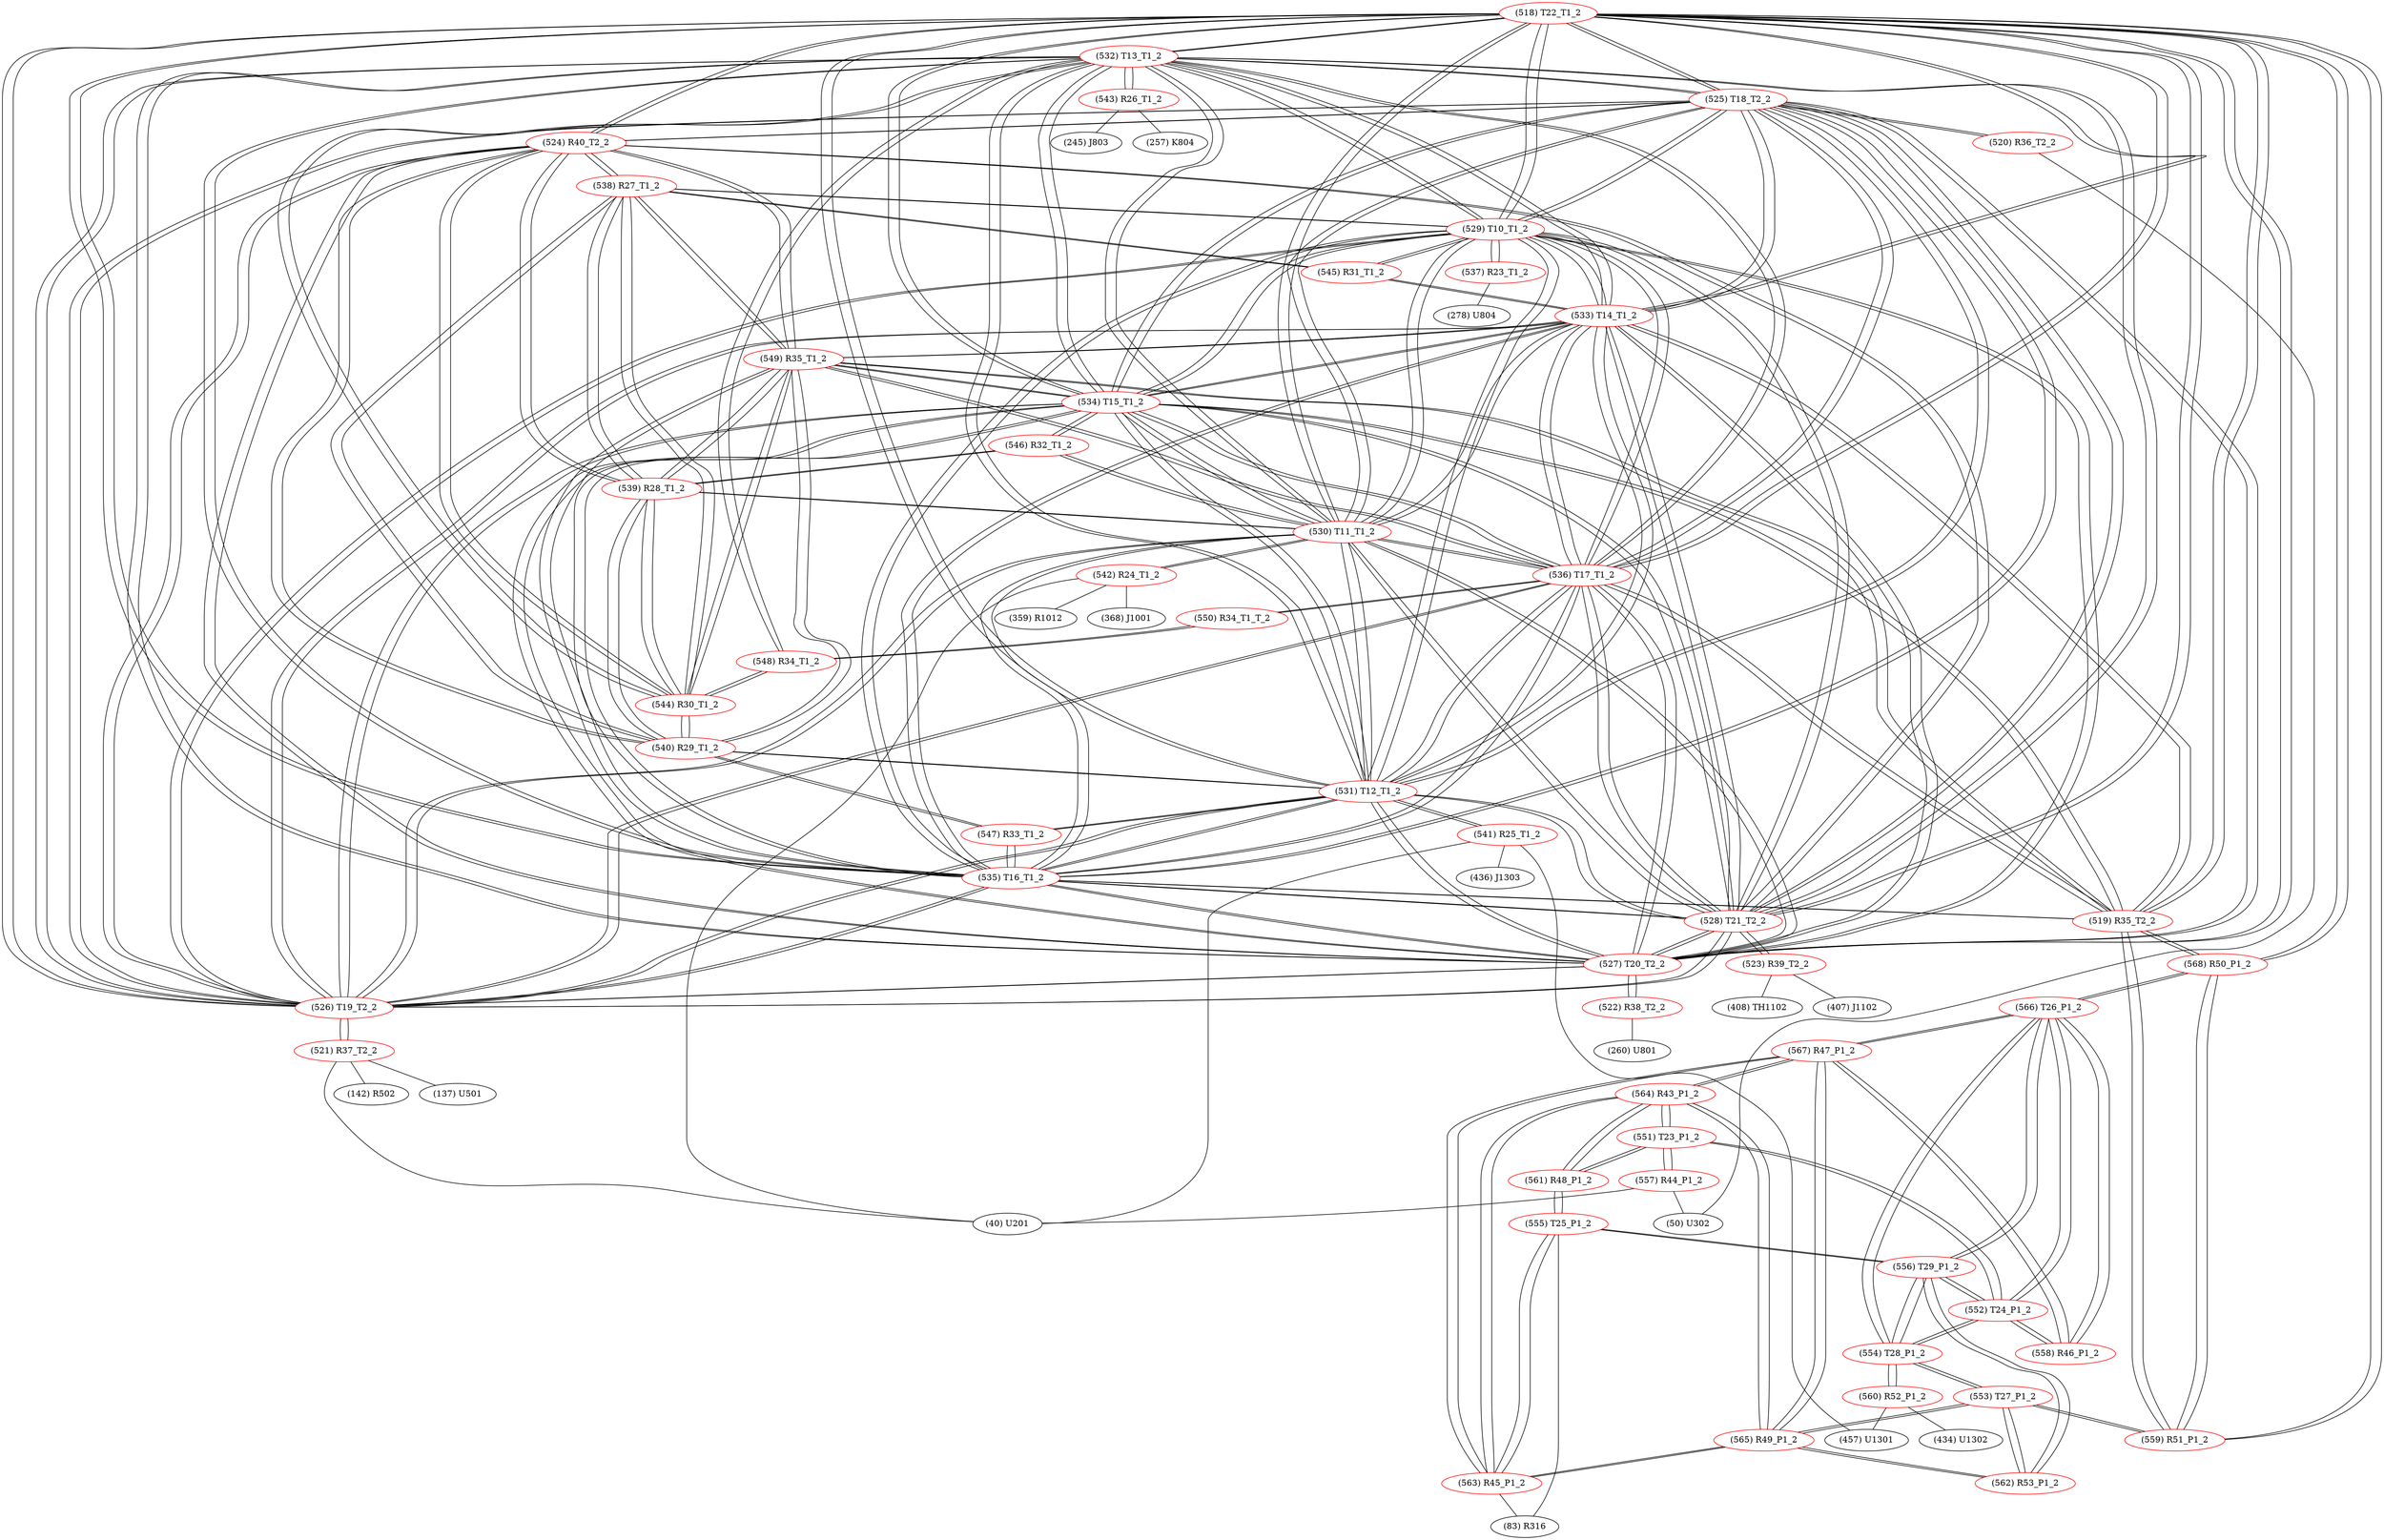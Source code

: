 graph {
	518 [label="(518) T22_T1_2" color=red]
	532 [label="(532) T13_T1_2"]
	525 [label="(525) T18_T2_2"]
	526 [label="(526) T19_T2_2"]
	531 [label="(531) T12_T1_2"]
	534 [label="(534) T15_T1_2"]
	533 [label="(533) T14_T1_2"]
	527 [label="(527) T20_T2_2"]
	528 [label="(528) T21_T2_2"]
	530 [label="(530) T11_T1_2"]
	529 [label="(529) T10_T1_2"]
	535 [label="(535) T16_T1_2"]
	536 [label="(536) T17_T1_2"]
	524 [label="(524) R40_T2_2"]
	559 [label="(559) R51_P1_2"]
	568 [label="(568) R50_P1_2"]
	519 [label="(519) R35_T2_2"]
	519 [label="(519) R35_T2_2" color=red]
	534 [label="(534) T15_T1_2"]
	535 [label="(535) T16_T1_2"]
	533 [label="(533) T14_T1_2"]
	536 [label="(536) T17_T1_2"]
	549 [label="(549) R35_T1_2"]
	559 [label="(559) R51_P1_2"]
	568 [label="(568) R50_P1_2"]
	518 [label="(518) T22_T1_2"]
	520 [label="(520) R36_T2_2" color=red]
	50 [label="(50) U302"]
	525 [label="(525) T18_T2_2"]
	521 [label="(521) R37_T2_2" color=red]
	40 [label="(40) U201"]
	142 [label="(142) R502"]
	137 [label="(137) U501"]
	526 [label="(526) T19_T2_2"]
	522 [label="(522) R38_T2_2" color=red]
	260 [label="(260) U801"]
	527 [label="(527) T20_T2_2"]
	523 [label="(523) R39_T2_2" color=red]
	408 [label="(408) TH1102"]
	407 [label="(407) J1102"]
	528 [label="(528) T21_T2_2"]
	524 [label="(524) R40_T2_2" color=red]
	526 [label="(526) T19_T2_2"]
	527 [label="(527) T20_T2_2"]
	528 [label="(528) T21_T2_2"]
	518 [label="(518) T22_T1_2"]
	525 [label="(525) T18_T2_2"]
	540 [label="(540) R29_T1_2"]
	539 [label="(539) R28_T1_2"]
	544 [label="(544) R30_T1_2"]
	538 [label="(538) R27_T1_2"]
	549 [label="(549) R35_T1_2"]
	525 [label="(525) T18_T2_2" color=red]
	532 [label="(532) T13_T1_2"]
	526 [label="(526) T19_T2_2"]
	531 [label="(531) T12_T1_2"]
	534 [label="(534) T15_T1_2"]
	533 [label="(533) T14_T1_2"]
	527 [label="(527) T20_T2_2"]
	528 [label="(528) T21_T2_2"]
	530 [label="(530) T11_T1_2"]
	529 [label="(529) T10_T1_2"]
	518 [label="(518) T22_T1_2"]
	535 [label="(535) T16_T1_2"]
	536 [label="(536) T17_T1_2"]
	524 [label="(524) R40_T2_2"]
	520 [label="(520) R36_T2_2"]
	526 [label="(526) T19_T2_2" color=red]
	532 [label="(532) T13_T1_2"]
	525 [label="(525) T18_T2_2"]
	531 [label="(531) T12_T1_2"]
	534 [label="(534) T15_T1_2"]
	533 [label="(533) T14_T1_2"]
	527 [label="(527) T20_T2_2"]
	528 [label="(528) T21_T2_2"]
	530 [label="(530) T11_T1_2"]
	529 [label="(529) T10_T1_2"]
	518 [label="(518) T22_T1_2"]
	535 [label="(535) T16_T1_2"]
	536 [label="(536) T17_T1_2"]
	524 [label="(524) R40_T2_2"]
	521 [label="(521) R37_T2_2"]
	527 [label="(527) T20_T2_2" color=red]
	532 [label="(532) T13_T1_2"]
	525 [label="(525) T18_T2_2"]
	526 [label="(526) T19_T2_2"]
	531 [label="(531) T12_T1_2"]
	534 [label="(534) T15_T1_2"]
	533 [label="(533) T14_T1_2"]
	528 [label="(528) T21_T2_2"]
	530 [label="(530) T11_T1_2"]
	529 [label="(529) T10_T1_2"]
	518 [label="(518) T22_T1_2"]
	535 [label="(535) T16_T1_2"]
	536 [label="(536) T17_T1_2"]
	524 [label="(524) R40_T2_2"]
	522 [label="(522) R38_T2_2"]
	528 [label="(528) T21_T2_2" color=red]
	532 [label="(532) T13_T1_2"]
	525 [label="(525) T18_T2_2"]
	526 [label="(526) T19_T2_2"]
	531 [label="(531) T12_T1_2"]
	534 [label="(534) T15_T1_2"]
	533 [label="(533) T14_T1_2"]
	527 [label="(527) T20_T2_2"]
	530 [label="(530) T11_T1_2"]
	529 [label="(529) T10_T1_2"]
	518 [label="(518) T22_T1_2"]
	535 [label="(535) T16_T1_2"]
	536 [label="(536) T17_T1_2"]
	524 [label="(524) R40_T2_2"]
	523 [label="(523) R39_T2_2"]
	529 [label="(529) T10_T1_2" color=red]
	532 [label="(532) T13_T1_2"]
	525 [label="(525) T18_T2_2"]
	526 [label="(526) T19_T2_2"]
	531 [label="(531) T12_T1_2"]
	534 [label="(534) T15_T1_2"]
	533 [label="(533) T14_T1_2"]
	527 [label="(527) T20_T2_2"]
	528 [label="(528) T21_T2_2"]
	530 [label="(530) T11_T1_2"]
	518 [label="(518) T22_T1_2"]
	535 [label="(535) T16_T1_2"]
	536 [label="(536) T17_T1_2"]
	537 [label="(537) R23_T1_2"]
	538 [label="(538) R27_T1_2"]
	545 [label="(545) R31_T1_2"]
	530 [label="(530) T11_T1_2" color=red]
	532 [label="(532) T13_T1_2"]
	525 [label="(525) T18_T2_2"]
	526 [label="(526) T19_T2_2"]
	531 [label="(531) T12_T1_2"]
	534 [label="(534) T15_T1_2"]
	533 [label="(533) T14_T1_2"]
	527 [label="(527) T20_T2_2"]
	528 [label="(528) T21_T2_2"]
	529 [label="(529) T10_T1_2"]
	518 [label="(518) T22_T1_2"]
	535 [label="(535) T16_T1_2"]
	536 [label="(536) T17_T1_2"]
	542 [label="(542) R24_T1_2"]
	546 [label="(546) R32_T1_2"]
	539 [label="(539) R28_T1_2"]
	531 [label="(531) T12_T1_2" color=red]
	532 [label="(532) T13_T1_2"]
	525 [label="(525) T18_T2_2"]
	526 [label="(526) T19_T2_2"]
	534 [label="(534) T15_T1_2"]
	533 [label="(533) T14_T1_2"]
	527 [label="(527) T20_T2_2"]
	528 [label="(528) T21_T2_2"]
	530 [label="(530) T11_T1_2"]
	529 [label="(529) T10_T1_2"]
	518 [label="(518) T22_T1_2"]
	535 [label="(535) T16_T1_2"]
	536 [label="(536) T17_T1_2"]
	547 [label="(547) R33_T1_2"]
	540 [label="(540) R29_T1_2"]
	541 [label="(541) R25_T1_2"]
	532 [label="(532) T13_T1_2" color=red]
	525 [label="(525) T18_T2_2"]
	526 [label="(526) T19_T2_2"]
	531 [label="(531) T12_T1_2"]
	534 [label="(534) T15_T1_2"]
	533 [label="(533) T14_T1_2"]
	527 [label="(527) T20_T2_2"]
	528 [label="(528) T21_T2_2"]
	530 [label="(530) T11_T1_2"]
	529 [label="(529) T10_T1_2"]
	518 [label="(518) T22_T1_2"]
	535 [label="(535) T16_T1_2"]
	536 [label="(536) T17_T1_2"]
	544 [label="(544) R30_T1_2"]
	548 [label="(548) R34_T1_2"]
	543 [label="(543) R26_T1_2"]
	533 [label="(533) T14_T1_2" color=red]
	532 [label="(532) T13_T1_2"]
	525 [label="(525) T18_T2_2"]
	526 [label="(526) T19_T2_2"]
	531 [label="(531) T12_T1_2"]
	534 [label="(534) T15_T1_2"]
	527 [label="(527) T20_T2_2"]
	528 [label="(528) T21_T2_2"]
	530 [label="(530) T11_T1_2"]
	529 [label="(529) T10_T1_2"]
	518 [label="(518) T22_T1_2"]
	535 [label="(535) T16_T1_2"]
	536 [label="(536) T17_T1_2"]
	519 [label="(519) R35_T2_2"]
	549 [label="(549) R35_T1_2"]
	545 [label="(545) R31_T1_2"]
	534 [label="(534) T15_T1_2" color=red]
	532 [label="(532) T13_T1_2"]
	525 [label="(525) T18_T2_2"]
	526 [label="(526) T19_T2_2"]
	531 [label="(531) T12_T1_2"]
	533 [label="(533) T14_T1_2"]
	527 [label="(527) T20_T2_2"]
	528 [label="(528) T21_T2_2"]
	530 [label="(530) T11_T1_2"]
	529 [label="(529) T10_T1_2"]
	518 [label="(518) T22_T1_2"]
	535 [label="(535) T16_T1_2"]
	536 [label="(536) T17_T1_2"]
	519 [label="(519) R35_T2_2"]
	549 [label="(549) R35_T1_2"]
	546 [label="(546) R32_T1_2"]
	535 [label="(535) T16_T1_2" color=red]
	532 [label="(532) T13_T1_2"]
	525 [label="(525) T18_T2_2"]
	526 [label="(526) T19_T2_2"]
	531 [label="(531) T12_T1_2"]
	534 [label="(534) T15_T1_2"]
	533 [label="(533) T14_T1_2"]
	527 [label="(527) T20_T2_2"]
	528 [label="(528) T21_T2_2"]
	530 [label="(530) T11_T1_2"]
	529 [label="(529) T10_T1_2"]
	518 [label="(518) T22_T1_2"]
	536 [label="(536) T17_T1_2"]
	519 [label="(519) R35_T2_2"]
	549 [label="(549) R35_T1_2"]
	547 [label="(547) R33_T1_2"]
	536 [label="(536) T17_T1_2" color=red]
	532 [label="(532) T13_T1_2"]
	525 [label="(525) T18_T2_2"]
	526 [label="(526) T19_T2_2"]
	531 [label="(531) T12_T1_2"]
	534 [label="(534) T15_T1_2"]
	533 [label="(533) T14_T1_2"]
	527 [label="(527) T20_T2_2"]
	528 [label="(528) T21_T2_2"]
	530 [label="(530) T11_T1_2"]
	529 [label="(529) T10_T1_2"]
	518 [label="(518) T22_T1_2"]
	535 [label="(535) T16_T1_2"]
	519 [label="(519) R35_T2_2"]
	549 [label="(549) R35_T1_2"]
	550 [label="(550) R34_T1_T_2"]
	537 [label="(537) R23_T1_2" color=red]
	278 [label="(278) U804"]
	529 [label="(529) T10_T1_2"]
	538 [label="(538) R27_T1_2" color=red]
	524 [label="(524) R40_T2_2"]
	540 [label="(540) R29_T1_2"]
	539 [label="(539) R28_T1_2"]
	544 [label="(544) R30_T1_2"]
	549 [label="(549) R35_T1_2"]
	529 [label="(529) T10_T1_2"]
	545 [label="(545) R31_T1_2"]
	539 [label="(539) R28_T1_2" color=red]
	524 [label="(524) R40_T2_2"]
	540 [label="(540) R29_T1_2"]
	544 [label="(544) R30_T1_2"]
	538 [label="(538) R27_T1_2"]
	549 [label="(549) R35_T1_2"]
	546 [label="(546) R32_T1_2"]
	530 [label="(530) T11_T1_2"]
	540 [label="(540) R29_T1_2" color=red]
	524 [label="(524) R40_T2_2"]
	539 [label="(539) R28_T1_2"]
	544 [label="(544) R30_T1_2"]
	538 [label="(538) R27_T1_2"]
	549 [label="(549) R35_T1_2"]
	547 [label="(547) R33_T1_2"]
	531 [label="(531) T12_T1_2"]
	541 [label="(541) R25_T1_2" color=red]
	457 [label="(457) U1301"]
	40 [label="(40) U201"]
	436 [label="(436) J1303"]
	531 [label="(531) T12_T1_2"]
	542 [label="(542) R24_T1_2" color=red]
	368 [label="(368) J1001"]
	359 [label="(359) R1012"]
	40 [label="(40) U201"]
	530 [label="(530) T11_T1_2"]
	543 [label="(543) R26_T1_2" color=red]
	245 [label="(245) J803"]
	257 [label="(257) K804"]
	532 [label="(532) T13_T1_2"]
	544 [label="(544) R30_T1_2" color=red]
	524 [label="(524) R40_T2_2"]
	540 [label="(540) R29_T1_2"]
	539 [label="(539) R28_T1_2"]
	538 [label="(538) R27_T1_2"]
	549 [label="(549) R35_T1_2"]
	548 [label="(548) R34_T1_2"]
	532 [label="(532) T13_T1_2"]
	545 [label="(545) R31_T1_2" color=red]
	538 [label="(538) R27_T1_2"]
	529 [label="(529) T10_T1_2"]
	533 [label="(533) T14_T1_2"]
	546 [label="(546) R32_T1_2" color=red]
	534 [label="(534) T15_T1_2"]
	530 [label="(530) T11_T1_2"]
	539 [label="(539) R28_T1_2"]
	547 [label="(547) R33_T1_2" color=red]
	535 [label="(535) T16_T1_2"]
	531 [label="(531) T12_T1_2"]
	540 [label="(540) R29_T1_2"]
	548 [label="(548) R34_T1_2" color=red]
	544 [label="(544) R30_T1_2"]
	532 [label="(532) T13_T1_2"]
	550 [label="(550) R34_T1_T_2"]
	549 [label="(549) R35_T1_2" color=red]
	534 [label="(534) T15_T1_2"]
	535 [label="(535) T16_T1_2"]
	533 [label="(533) T14_T1_2"]
	536 [label="(536) T17_T1_2"]
	519 [label="(519) R35_T2_2"]
	524 [label="(524) R40_T2_2"]
	540 [label="(540) R29_T1_2"]
	539 [label="(539) R28_T1_2"]
	544 [label="(544) R30_T1_2"]
	538 [label="(538) R27_T1_2"]
	550 [label="(550) R34_T1_T_2" color=red]
	536 [label="(536) T17_T1_2"]
	548 [label="(548) R34_T1_2"]
	551 [label="(551) T23_P1_2" color=red]
	561 [label="(561) R48_P1_2"]
	564 [label="(564) R43_P1_2"]
	552 [label="(552) T24_P1_2"]
	557 [label="(557) R44_P1_2"]
	552 [label="(552) T24_P1_2" color=red]
	566 [label="(566) T26_P1_2"]
	556 [label="(556) T29_P1_2"]
	554 [label="(554) T28_P1_2"]
	558 [label="(558) R46_P1_2"]
	551 [label="(551) T23_P1_2"]
	553 [label="(553) T27_P1_2" color=red]
	559 [label="(559) R51_P1_2"]
	554 [label="(554) T28_P1_2"]
	562 [label="(562) R53_P1_2"]
	565 [label="(565) R49_P1_2"]
	554 [label="(554) T28_P1_2" color=red]
	566 [label="(566) T26_P1_2"]
	552 [label="(552) T24_P1_2"]
	556 [label="(556) T29_P1_2"]
	560 [label="(560) R52_P1_2"]
	553 [label="(553) T27_P1_2"]
	555 [label="(555) T25_P1_2" color=red]
	556 [label="(556) T29_P1_2"]
	561 [label="(561) R48_P1_2"]
	563 [label="(563) R45_P1_2"]
	83 [label="(83) R316"]
	556 [label="(556) T29_P1_2" color=red]
	566 [label="(566) T26_P1_2"]
	552 [label="(552) T24_P1_2"]
	554 [label="(554) T28_P1_2"]
	555 [label="(555) T25_P1_2"]
	562 [label="(562) R53_P1_2"]
	557 [label="(557) R44_P1_2" color=red]
	40 [label="(40) U201"]
	50 [label="(50) U302"]
	551 [label="(551) T23_P1_2"]
	558 [label="(558) R46_P1_2" color=red]
	566 [label="(566) T26_P1_2"]
	567 [label="(567) R47_P1_2"]
	552 [label="(552) T24_P1_2"]
	559 [label="(559) R51_P1_2" color=red]
	553 [label="(553) T27_P1_2"]
	568 [label="(568) R50_P1_2"]
	518 [label="(518) T22_T1_2"]
	519 [label="(519) R35_T2_2"]
	560 [label="(560) R52_P1_2" color=red]
	457 [label="(457) U1301"]
	434 [label="(434) U1302"]
	554 [label="(554) T28_P1_2"]
	561 [label="(561) R48_P1_2" color=red]
	555 [label="(555) T25_P1_2"]
	551 [label="(551) T23_P1_2"]
	564 [label="(564) R43_P1_2"]
	562 [label="(562) R53_P1_2" color=red]
	556 [label="(556) T29_P1_2"]
	553 [label="(553) T27_P1_2"]
	565 [label="(565) R49_P1_2"]
	563 [label="(563) R45_P1_2" color=red]
	567 [label="(567) R47_P1_2"]
	564 [label="(564) R43_P1_2"]
	565 [label="(565) R49_P1_2"]
	555 [label="(555) T25_P1_2"]
	83 [label="(83) R316"]
	564 [label="(564) R43_P1_2" color=red]
	561 [label="(561) R48_P1_2"]
	551 [label="(551) T23_P1_2"]
	567 [label="(567) R47_P1_2"]
	563 [label="(563) R45_P1_2"]
	565 [label="(565) R49_P1_2"]
	565 [label="(565) R49_P1_2" color=red]
	567 [label="(567) R47_P1_2"]
	563 [label="(563) R45_P1_2"]
	564 [label="(564) R43_P1_2"]
	553 [label="(553) T27_P1_2"]
	562 [label="(562) R53_P1_2"]
	566 [label="(566) T26_P1_2" color=red]
	568 [label="(568) R50_P1_2"]
	552 [label="(552) T24_P1_2"]
	556 [label="(556) T29_P1_2"]
	554 [label="(554) T28_P1_2"]
	558 [label="(558) R46_P1_2"]
	567 [label="(567) R47_P1_2"]
	567 [label="(567) R47_P1_2" color=red]
	563 [label="(563) R45_P1_2"]
	564 [label="(564) R43_P1_2"]
	565 [label="(565) R49_P1_2"]
	566 [label="(566) T26_P1_2"]
	558 [label="(558) R46_P1_2"]
	568 [label="(568) R50_P1_2" color=red]
	566 [label="(566) T26_P1_2"]
	559 [label="(559) R51_P1_2"]
	518 [label="(518) T22_T1_2"]
	519 [label="(519) R35_T2_2"]
	518 -- 532
	518 -- 525
	518 -- 526
	518 -- 531
	518 -- 534
	518 -- 533
	518 -- 527
	518 -- 528
	518 -- 530
	518 -- 529
	518 -- 535
	518 -- 536
	518 -- 524
	518 -- 559
	518 -- 568
	518 -- 519
	519 -- 534
	519 -- 535
	519 -- 533
	519 -- 536
	519 -- 549
	519 -- 559
	519 -- 568
	519 -- 518
	520 -- 50
	520 -- 525
	521 -- 40
	521 -- 142
	521 -- 137
	521 -- 526
	522 -- 260
	522 -- 527
	523 -- 408
	523 -- 407
	523 -- 528
	524 -- 526
	524 -- 527
	524 -- 528
	524 -- 518
	524 -- 525
	524 -- 540
	524 -- 539
	524 -- 544
	524 -- 538
	524 -- 549
	525 -- 532
	525 -- 526
	525 -- 531
	525 -- 534
	525 -- 533
	525 -- 527
	525 -- 528
	525 -- 530
	525 -- 529
	525 -- 518
	525 -- 535
	525 -- 536
	525 -- 524
	525 -- 520
	526 -- 532
	526 -- 525
	526 -- 531
	526 -- 534
	526 -- 533
	526 -- 527
	526 -- 528
	526 -- 530
	526 -- 529
	526 -- 518
	526 -- 535
	526 -- 536
	526 -- 524
	526 -- 521
	527 -- 532
	527 -- 525
	527 -- 526
	527 -- 531
	527 -- 534
	527 -- 533
	527 -- 528
	527 -- 530
	527 -- 529
	527 -- 518
	527 -- 535
	527 -- 536
	527 -- 524
	527 -- 522
	528 -- 532
	528 -- 525
	528 -- 526
	528 -- 531
	528 -- 534
	528 -- 533
	528 -- 527
	528 -- 530
	528 -- 529
	528 -- 518
	528 -- 535
	528 -- 536
	528 -- 524
	528 -- 523
	529 -- 532
	529 -- 525
	529 -- 526
	529 -- 531
	529 -- 534
	529 -- 533
	529 -- 527
	529 -- 528
	529 -- 530
	529 -- 518
	529 -- 535
	529 -- 536
	529 -- 537
	529 -- 538
	529 -- 545
	530 -- 532
	530 -- 525
	530 -- 526
	530 -- 531
	530 -- 534
	530 -- 533
	530 -- 527
	530 -- 528
	530 -- 529
	530 -- 518
	530 -- 535
	530 -- 536
	530 -- 542
	530 -- 546
	530 -- 539
	531 -- 532
	531 -- 525
	531 -- 526
	531 -- 534
	531 -- 533
	531 -- 527
	531 -- 528
	531 -- 530
	531 -- 529
	531 -- 518
	531 -- 535
	531 -- 536
	531 -- 547
	531 -- 540
	531 -- 541
	532 -- 525
	532 -- 526
	532 -- 531
	532 -- 534
	532 -- 533
	532 -- 527
	532 -- 528
	532 -- 530
	532 -- 529
	532 -- 518
	532 -- 535
	532 -- 536
	532 -- 544
	532 -- 548
	532 -- 543
	533 -- 532
	533 -- 525
	533 -- 526
	533 -- 531
	533 -- 534
	533 -- 527
	533 -- 528
	533 -- 530
	533 -- 529
	533 -- 518
	533 -- 535
	533 -- 536
	533 -- 519
	533 -- 549
	533 -- 545
	534 -- 532
	534 -- 525
	534 -- 526
	534 -- 531
	534 -- 533
	534 -- 527
	534 -- 528
	534 -- 530
	534 -- 529
	534 -- 518
	534 -- 535
	534 -- 536
	534 -- 519
	534 -- 549
	534 -- 546
	535 -- 532
	535 -- 525
	535 -- 526
	535 -- 531
	535 -- 534
	535 -- 533
	535 -- 527
	535 -- 528
	535 -- 530
	535 -- 529
	535 -- 518
	535 -- 536
	535 -- 519
	535 -- 549
	535 -- 547
	536 -- 532
	536 -- 525
	536 -- 526
	536 -- 531
	536 -- 534
	536 -- 533
	536 -- 527
	536 -- 528
	536 -- 530
	536 -- 529
	536 -- 518
	536 -- 535
	536 -- 519
	536 -- 549
	536 -- 550
	537 -- 278
	537 -- 529
	538 -- 524
	538 -- 540
	538 -- 539
	538 -- 544
	538 -- 549
	538 -- 529
	538 -- 545
	539 -- 524
	539 -- 540
	539 -- 544
	539 -- 538
	539 -- 549
	539 -- 546
	539 -- 530
	540 -- 524
	540 -- 539
	540 -- 544
	540 -- 538
	540 -- 549
	540 -- 547
	540 -- 531
	541 -- 457
	541 -- 40
	541 -- 436
	541 -- 531
	542 -- 368
	542 -- 359
	542 -- 40
	542 -- 530
	543 -- 245
	543 -- 257
	543 -- 532
	544 -- 524
	544 -- 540
	544 -- 539
	544 -- 538
	544 -- 549
	544 -- 548
	544 -- 532
	545 -- 538
	545 -- 529
	545 -- 533
	546 -- 534
	546 -- 530
	546 -- 539
	547 -- 535
	547 -- 531
	547 -- 540
	548 -- 544
	548 -- 532
	548 -- 550
	549 -- 534
	549 -- 535
	549 -- 533
	549 -- 536
	549 -- 519
	549 -- 524
	549 -- 540
	549 -- 539
	549 -- 544
	549 -- 538
	550 -- 536
	550 -- 548
	551 -- 561
	551 -- 564
	551 -- 552
	551 -- 557
	552 -- 566
	552 -- 556
	552 -- 554
	552 -- 558
	552 -- 551
	553 -- 559
	553 -- 554
	553 -- 562
	553 -- 565
	554 -- 566
	554 -- 552
	554 -- 556
	554 -- 560
	554 -- 553
	555 -- 556
	555 -- 561
	555 -- 563
	555 -- 83
	556 -- 566
	556 -- 552
	556 -- 554
	556 -- 555
	556 -- 562
	557 -- 40
	557 -- 50
	557 -- 551
	558 -- 566
	558 -- 567
	558 -- 552
	559 -- 553
	559 -- 568
	559 -- 518
	559 -- 519
	560 -- 457
	560 -- 434
	560 -- 554
	561 -- 555
	561 -- 551
	561 -- 564
	562 -- 556
	562 -- 553
	562 -- 565
	563 -- 567
	563 -- 564
	563 -- 565
	563 -- 555
	563 -- 83
	564 -- 561
	564 -- 551
	564 -- 567
	564 -- 563
	564 -- 565
	565 -- 567
	565 -- 563
	565 -- 564
	565 -- 553
	565 -- 562
	566 -- 568
	566 -- 552
	566 -- 556
	566 -- 554
	566 -- 558
	566 -- 567
	567 -- 563
	567 -- 564
	567 -- 565
	567 -- 566
	567 -- 558
	568 -- 566
	568 -- 559
	568 -- 518
	568 -- 519
}